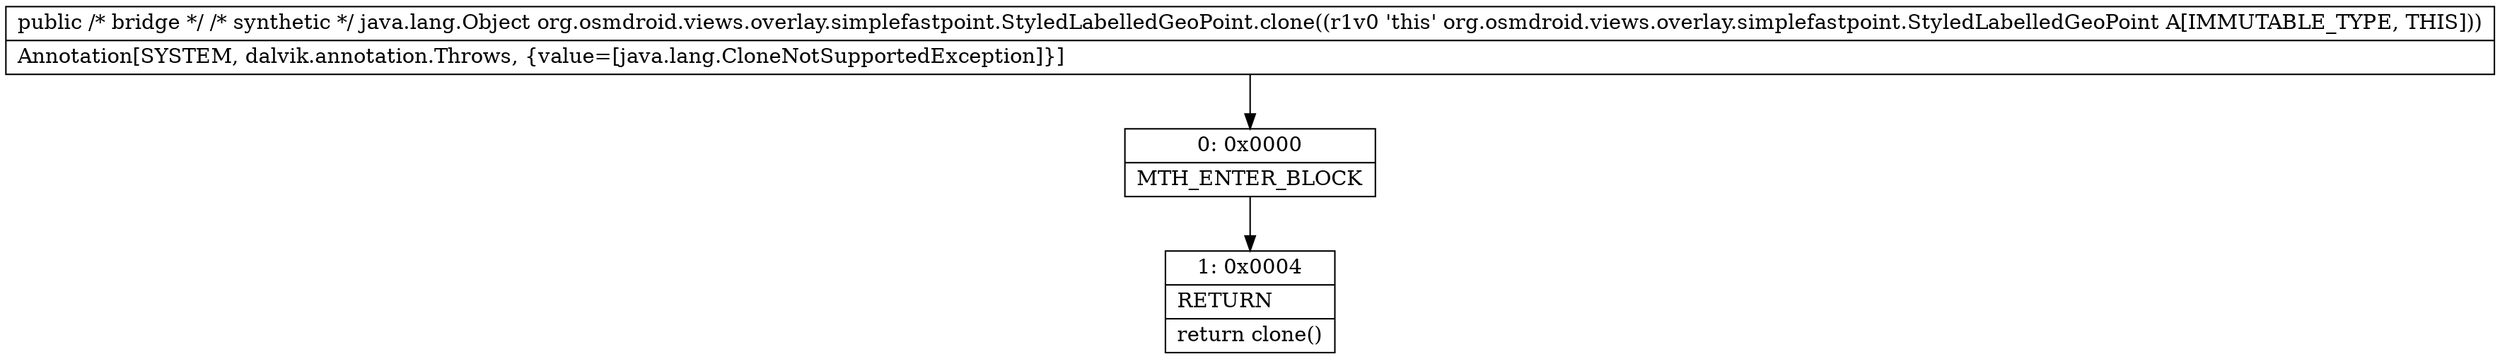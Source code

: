 digraph "CFG fororg.osmdroid.views.overlay.simplefastpoint.StyledLabelledGeoPoint.clone()Ljava\/lang\/Object;" {
Node_0 [shape=record,label="{0\:\ 0x0000|MTH_ENTER_BLOCK\l}"];
Node_1 [shape=record,label="{1\:\ 0x0004|RETURN\l|return clone()\l}"];
MethodNode[shape=record,label="{public \/* bridge *\/ \/* synthetic *\/ java.lang.Object org.osmdroid.views.overlay.simplefastpoint.StyledLabelledGeoPoint.clone((r1v0 'this' org.osmdroid.views.overlay.simplefastpoint.StyledLabelledGeoPoint A[IMMUTABLE_TYPE, THIS]))  | Annotation[SYSTEM, dalvik.annotation.Throws, \{value=[java.lang.CloneNotSupportedException]\}]\l}"];
MethodNode -> Node_0;
Node_0 -> Node_1;
}

